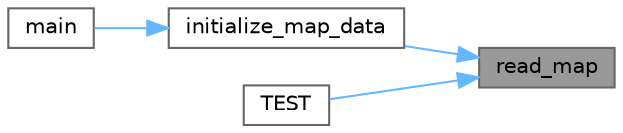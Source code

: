 digraph "read_map"
{
 // INTERACTIVE_SVG=YES
 // LATEX_PDF_SIZE
  bgcolor="transparent";
  edge [fontname=Helvetica,fontsize=10,labelfontname=Helvetica,labelfontsize=10];
  node [fontname=Helvetica,fontsize=10,shape=box,height=0.2,width=0.4];
  rankdir="RL";
  Node1 [label="read_map",height=0.2,width=0.4,color="gray40", fillcolor="grey60", style="filled", fontcolor="black",tooltip="Reads the contents of the file with the given name into a dynamically allocated buffer."];
  Node1 -> Node2 [dir="back",color="steelblue1",style="solid"];
  Node2 [label="initialize_map_data",height=0.2,width=0.4,color="grey40", fillcolor="white", style="filled",URL="$draw__map__utils_8c.html#aa2d20c5e42ff62d43c7ffab6d84dc5dd",tooltip="Initializes map data."];
  Node2 -> Node3 [dir="back",color="steelblue1",style="solid"];
  Node3 [label="main",height=0.2,width=0.4,color="grey40", fillcolor="white", style="filled",URL="$main_8c.html#a3c04138a5bfe5d72780bb7e82a18e627",tooltip=" "];
  Node1 -> Node4 [dir="back",color="steelblue1",style="solid"];
  Node4 [label="TEST",height=0.2,width=0.4,color="grey40", fillcolor="white", style="filled",URL="$hello__test_8cc.html#a830efcea470539cf966af5e1ca1d484e",tooltip=" "];
}
